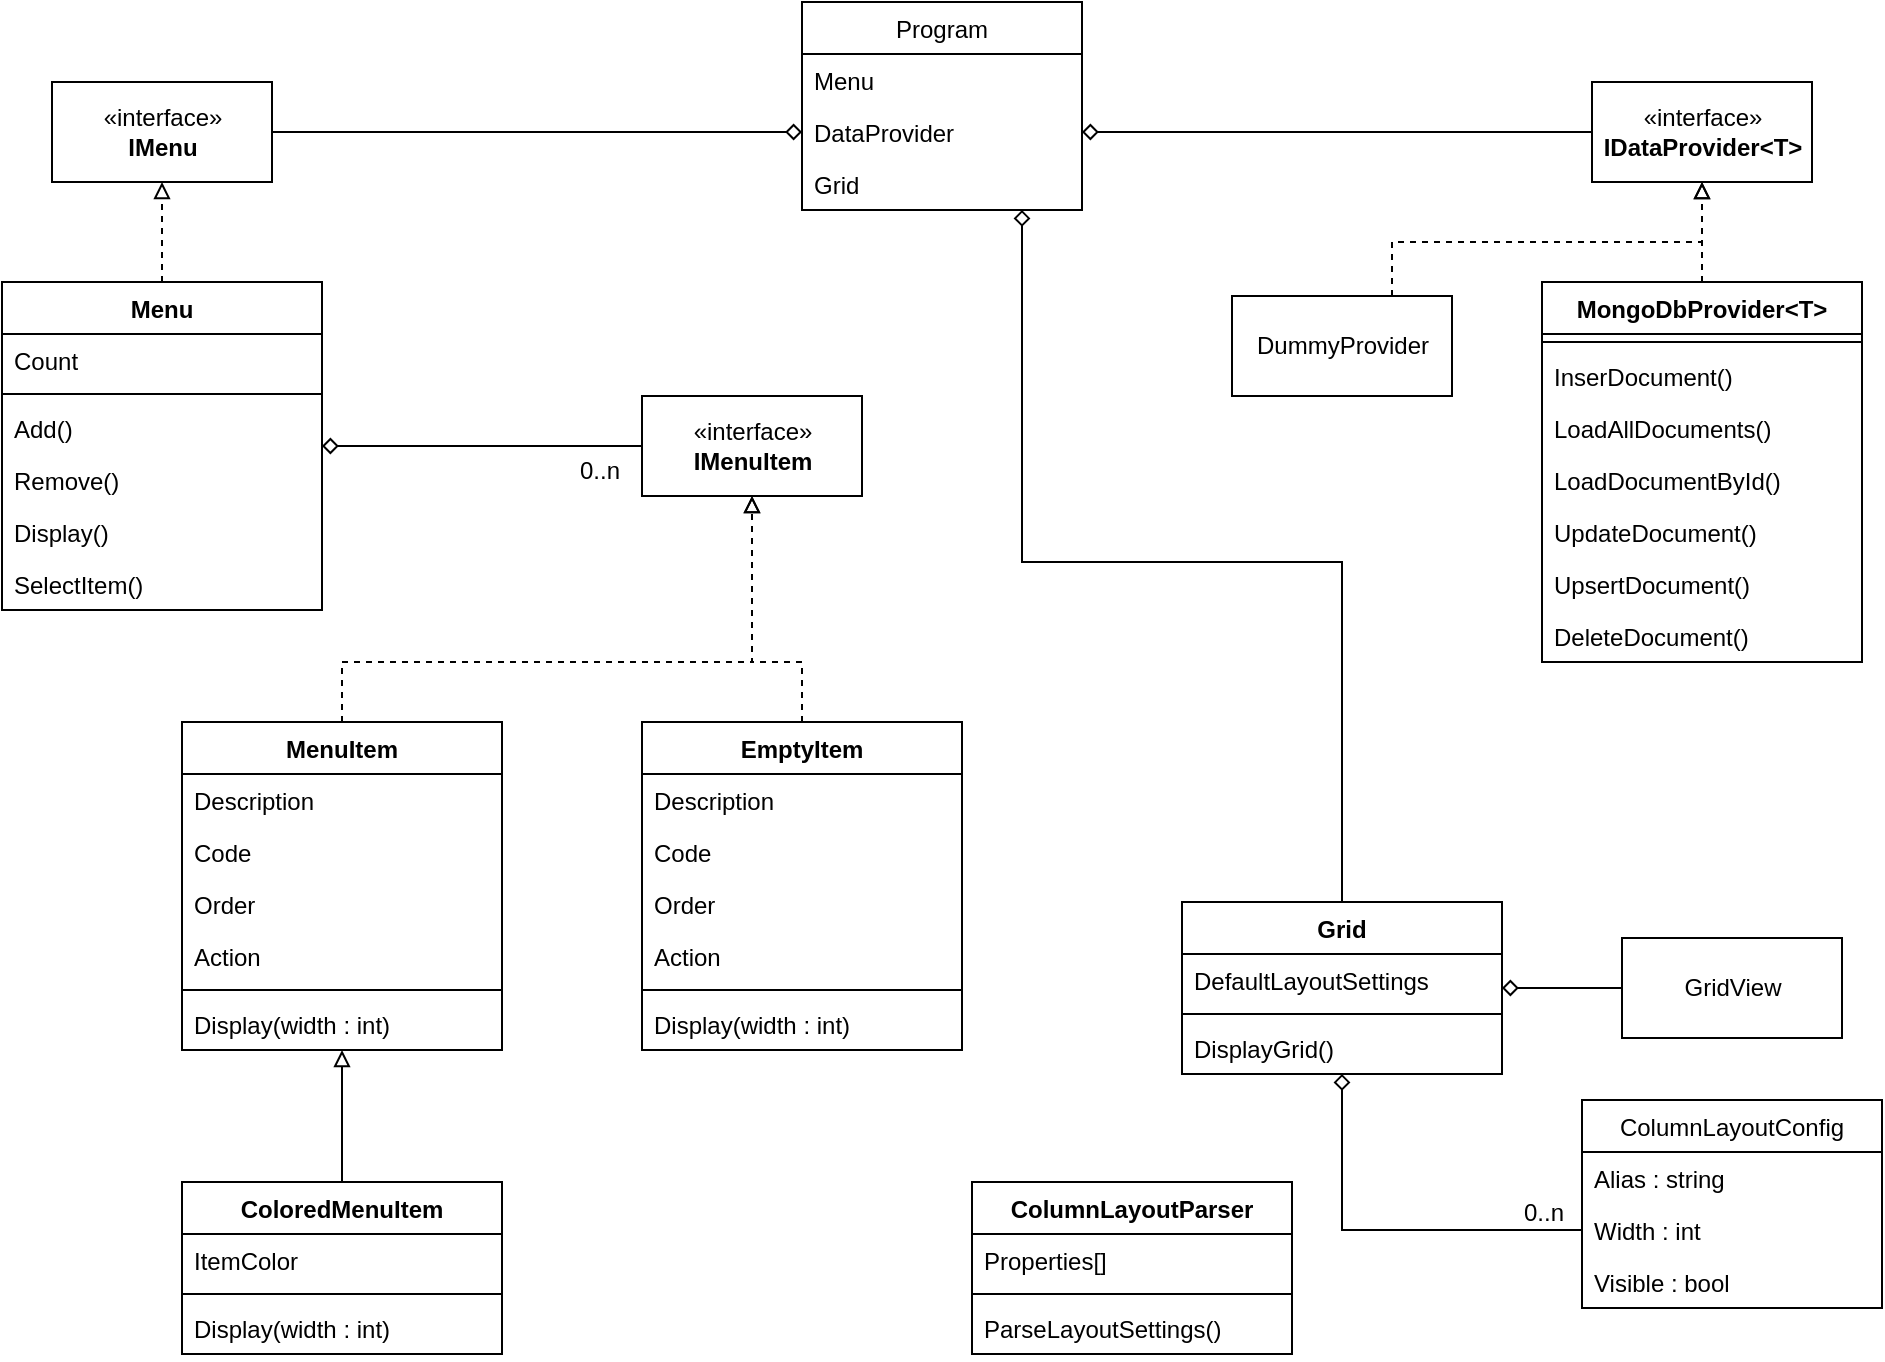 <mxfile version="13.9.9" type="device"><diagram id="TBnYsXyyxLHN0llDwh7w" name="Guestlist Manager"><mxGraphModel dx="1533" dy="883" grid="1" gridSize="10" guides="1" tooltips="1" connect="1" arrows="1" fold="1" page="1" pageScale="1" pageWidth="1169" pageHeight="827" math="0" shadow="0"><root><mxCell id="NJ34O94P0ibLzQM1f-5Z-0"/><mxCell id="NJ34O94P0ibLzQM1f-5Z-1" parent="NJ34O94P0ibLzQM1f-5Z-0"/><mxCell id="NJ34O94P0ibLzQM1f-5Z-7" style="edgeStyle=orthogonalEdgeStyle;rounded=0;orthogonalLoop=1;jettySize=auto;html=1;dashed=1;endArrow=block;endFill=0;" edge="1" parent="NJ34O94P0ibLzQM1f-5Z-1" source="NJ34O94P0ibLzQM1f-5Z-2" target="NJ34O94P0ibLzQM1f-5Z-6"><mxGeometry relative="1" as="geometry"/></mxCell><mxCell id="NJ34O94P0ibLzQM1f-5Z-2" value="MongoDbProvider&lt;T&gt;" style="swimlane;fontStyle=1;align=center;verticalAlign=top;childLayout=stackLayout;horizontal=1;startSize=26;horizontalStack=0;resizeParent=1;resizeParentMax=0;resizeLast=0;collapsible=1;marginBottom=0;" vertex="1" parent="NJ34O94P0ibLzQM1f-5Z-1"><mxGeometry x="870" y="210" width="160" height="190" as="geometry"/></mxCell><mxCell id="NJ34O94P0ibLzQM1f-5Z-4" value="" style="line;strokeWidth=1;fillColor=none;align=left;verticalAlign=middle;spacingTop=-1;spacingLeft=3;spacingRight=3;rotatable=0;labelPosition=right;points=[];portConstraint=eastwest;" vertex="1" parent="NJ34O94P0ibLzQM1f-5Z-2"><mxGeometry y="26" width="160" height="8" as="geometry"/></mxCell><mxCell id="NJ34O94P0ibLzQM1f-5Z-8" value="InserDocument()" style="text;strokeColor=none;fillColor=none;align=left;verticalAlign=top;spacingLeft=4;spacingRight=4;overflow=hidden;rotatable=0;points=[[0,0.5],[1,0.5]];portConstraint=eastwest;" vertex="1" parent="NJ34O94P0ibLzQM1f-5Z-2"><mxGeometry y="34" width="160" height="26" as="geometry"/></mxCell><mxCell id="NJ34O94P0ibLzQM1f-5Z-5" value="LoadAllDocuments()" style="text;strokeColor=none;fillColor=none;align=left;verticalAlign=top;spacingLeft=4;spacingRight=4;overflow=hidden;rotatable=0;points=[[0,0.5],[1,0.5]];portConstraint=eastwest;" vertex="1" parent="NJ34O94P0ibLzQM1f-5Z-2"><mxGeometry y="60" width="160" height="26" as="geometry"/></mxCell><mxCell id="NJ34O94P0ibLzQM1f-5Z-9" value="LoadDocumentById()" style="text;strokeColor=none;fillColor=none;align=left;verticalAlign=top;spacingLeft=4;spacingRight=4;overflow=hidden;rotatable=0;points=[[0,0.5],[1,0.5]];portConstraint=eastwest;" vertex="1" parent="NJ34O94P0ibLzQM1f-5Z-2"><mxGeometry y="86" width="160" height="26" as="geometry"/></mxCell><mxCell id="NJ34O94P0ibLzQM1f-5Z-10" value="UpdateDocument()" style="text;strokeColor=none;fillColor=none;align=left;verticalAlign=top;spacingLeft=4;spacingRight=4;overflow=hidden;rotatable=0;points=[[0,0.5],[1,0.5]];portConstraint=eastwest;" vertex="1" parent="NJ34O94P0ibLzQM1f-5Z-2"><mxGeometry y="112" width="160" height="26" as="geometry"/></mxCell><mxCell id="NJ34O94P0ibLzQM1f-5Z-11" value="UpsertDocument()" style="text;strokeColor=none;fillColor=none;align=left;verticalAlign=top;spacingLeft=4;spacingRight=4;overflow=hidden;rotatable=0;points=[[0,0.5],[1,0.5]];portConstraint=eastwest;" vertex="1" parent="NJ34O94P0ibLzQM1f-5Z-2"><mxGeometry y="138" width="160" height="26" as="geometry"/></mxCell><mxCell id="NJ34O94P0ibLzQM1f-5Z-12" value="DeleteDocument()" style="text;strokeColor=none;fillColor=none;align=left;verticalAlign=top;spacingLeft=4;spacingRight=4;overflow=hidden;rotatable=0;points=[[0,0.5],[1,0.5]];portConstraint=eastwest;" vertex="1" parent="NJ34O94P0ibLzQM1f-5Z-2"><mxGeometry y="164" width="160" height="26" as="geometry"/></mxCell><mxCell id="NJ34O94P0ibLzQM1f-5Z-6" value="«interface»&lt;br&gt;&lt;b&gt;IDataProvider&amp;lt;T&amp;gt;&lt;/b&gt;" style="html=1;" vertex="1" parent="NJ34O94P0ibLzQM1f-5Z-1"><mxGeometry x="895" y="110" width="110" height="50" as="geometry"/></mxCell><mxCell id="NJ34O94P0ibLzQM1f-5Z-13" value="«interface»&lt;br&gt;&lt;b&gt;IMenuItem&lt;/b&gt;" style="html=1;" vertex="1" parent="NJ34O94P0ibLzQM1f-5Z-1"><mxGeometry x="420" y="267" width="110" height="50" as="geometry"/></mxCell><mxCell id="NJ34O94P0ibLzQM1f-5Z-27" style="edgeStyle=orthogonalEdgeStyle;rounded=0;orthogonalLoop=1;jettySize=auto;html=1;entryX=0.5;entryY=1;entryDx=0;entryDy=0;dashed=1;endArrow=block;endFill=0;" edge="1" parent="NJ34O94P0ibLzQM1f-5Z-1" source="NJ34O94P0ibLzQM1f-5Z-23" target="NJ34O94P0ibLzQM1f-5Z-13"><mxGeometry relative="1" as="geometry"><Array as="points"><mxPoint x="270" y="400"/><mxPoint x="475" y="400"/></Array></mxGeometry></mxCell><mxCell id="NJ34O94P0ibLzQM1f-5Z-47" style="edgeStyle=orthogonalEdgeStyle;rounded=0;orthogonalLoop=1;jettySize=auto;html=1;entryX=0.5;entryY=0;entryDx=0;entryDy=0;endArrow=none;endFill=0;startArrow=block;startFill=0;" edge="1" parent="NJ34O94P0ibLzQM1f-5Z-1" source="NJ34O94P0ibLzQM1f-5Z-23" target="NJ34O94P0ibLzQM1f-5Z-39"><mxGeometry relative="1" as="geometry"/></mxCell><mxCell id="NJ34O94P0ibLzQM1f-5Z-23" value="MenuItem" style="swimlane;fontStyle=1;align=center;verticalAlign=top;childLayout=stackLayout;horizontal=1;startSize=26;horizontalStack=0;resizeParent=1;resizeParentMax=0;resizeLast=0;collapsible=1;marginBottom=0;" vertex="1" parent="NJ34O94P0ibLzQM1f-5Z-1"><mxGeometry x="190" y="430" width="160" height="164" as="geometry"/></mxCell><mxCell id="NJ34O94P0ibLzQM1f-5Z-24" value="Description" style="text;strokeColor=none;fillColor=none;align=left;verticalAlign=top;spacingLeft=4;spacingRight=4;overflow=hidden;rotatable=0;points=[[0,0.5],[1,0.5]];portConstraint=eastwest;" vertex="1" parent="NJ34O94P0ibLzQM1f-5Z-23"><mxGeometry y="26" width="160" height="26" as="geometry"/></mxCell><mxCell id="NJ34O94P0ibLzQM1f-5Z-28" value="Code" style="text;strokeColor=none;fillColor=none;align=left;verticalAlign=top;spacingLeft=4;spacingRight=4;overflow=hidden;rotatable=0;points=[[0,0.5],[1,0.5]];portConstraint=eastwest;" vertex="1" parent="NJ34O94P0ibLzQM1f-5Z-23"><mxGeometry y="52" width="160" height="26" as="geometry"/></mxCell><mxCell id="NJ34O94P0ibLzQM1f-5Z-29" value="Order" style="text;strokeColor=none;fillColor=none;align=left;verticalAlign=top;spacingLeft=4;spacingRight=4;overflow=hidden;rotatable=0;points=[[0,0.5],[1,0.5]];portConstraint=eastwest;" vertex="1" parent="NJ34O94P0ibLzQM1f-5Z-23"><mxGeometry y="78" width="160" height="26" as="geometry"/></mxCell><mxCell id="NJ34O94P0ibLzQM1f-5Z-30" value="Action" style="text;strokeColor=none;fillColor=none;align=left;verticalAlign=top;spacingLeft=4;spacingRight=4;overflow=hidden;rotatable=0;points=[[0,0.5],[1,0.5]];portConstraint=eastwest;" vertex="1" parent="NJ34O94P0ibLzQM1f-5Z-23"><mxGeometry y="104" width="160" height="26" as="geometry"/></mxCell><mxCell id="NJ34O94P0ibLzQM1f-5Z-25" value="" style="line;strokeWidth=1;fillColor=none;align=left;verticalAlign=middle;spacingTop=-1;spacingLeft=3;spacingRight=3;rotatable=0;labelPosition=right;points=[];portConstraint=eastwest;" vertex="1" parent="NJ34O94P0ibLzQM1f-5Z-23"><mxGeometry y="130" width="160" height="8" as="geometry"/></mxCell><mxCell id="NJ34O94P0ibLzQM1f-5Z-26" value="Display(width : int)" style="text;strokeColor=none;fillColor=none;align=left;verticalAlign=top;spacingLeft=4;spacingRight=4;overflow=hidden;rotatable=0;points=[[0,0.5],[1,0.5]];portConstraint=eastwest;" vertex="1" parent="NJ34O94P0ibLzQM1f-5Z-23"><mxGeometry y="138" width="160" height="26" as="geometry"/></mxCell><mxCell id="NJ34O94P0ibLzQM1f-5Z-38" style="edgeStyle=orthogonalEdgeStyle;rounded=0;orthogonalLoop=1;jettySize=auto;html=1;dashed=1;endArrow=block;endFill=0;" edge="1" parent="NJ34O94P0ibLzQM1f-5Z-1" source="NJ34O94P0ibLzQM1f-5Z-31" target="NJ34O94P0ibLzQM1f-5Z-13"><mxGeometry relative="1" as="geometry"><Array as="points"><mxPoint x="500" y="400"/><mxPoint x="475" y="400"/></Array></mxGeometry></mxCell><mxCell id="NJ34O94P0ibLzQM1f-5Z-31" value="EmptyItem" style="swimlane;fontStyle=1;align=center;verticalAlign=top;childLayout=stackLayout;horizontal=1;startSize=26;horizontalStack=0;resizeParent=1;resizeParentMax=0;resizeLast=0;collapsible=1;marginBottom=0;" vertex="1" parent="NJ34O94P0ibLzQM1f-5Z-1"><mxGeometry x="420" y="430" width="160" height="164" as="geometry"/></mxCell><mxCell id="NJ34O94P0ibLzQM1f-5Z-32" value="Description" style="text;strokeColor=none;fillColor=none;align=left;verticalAlign=top;spacingLeft=4;spacingRight=4;overflow=hidden;rotatable=0;points=[[0,0.5],[1,0.5]];portConstraint=eastwest;" vertex="1" parent="NJ34O94P0ibLzQM1f-5Z-31"><mxGeometry y="26" width="160" height="26" as="geometry"/></mxCell><mxCell id="NJ34O94P0ibLzQM1f-5Z-33" value="Code" style="text;strokeColor=none;fillColor=none;align=left;verticalAlign=top;spacingLeft=4;spacingRight=4;overflow=hidden;rotatable=0;points=[[0,0.5],[1,0.5]];portConstraint=eastwest;" vertex="1" parent="NJ34O94P0ibLzQM1f-5Z-31"><mxGeometry y="52" width="160" height="26" as="geometry"/></mxCell><mxCell id="NJ34O94P0ibLzQM1f-5Z-34" value="Order" style="text;strokeColor=none;fillColor=none;align=left;verticalAlign=top;spacingLeft=4;spacingRight=4;overflow=hidden;rotatable=0;points=[[0,0.5],[1,0.5]];portConstraint=eastwest;" vertex="1" parent="NJ34O94P0ibLzQM1f-5Z-31"><mxGeometry y="78" width="160" height="26" as="geometry"/></mxCell><mxCell id="NJ34O94P0ibLzQM1f-5Z-35" value="Action" style="text;strokeColor=none;fillColor=none;align=left;verticalAlign=top;spacingLeft=4;spacingRight=4;overflow=hidden;rotatable=0;points=[[0,0.5],[1,0.5]];portConstraint=eastwest;" vertex="1" parent="NJ34O94P0ibLzQM1f-5Z-31"><mxGeometry y="104" width="160" height="26" as="geometry"/></mxCell><mxCell id="NJ34O94P0ibLzQM1f-5Z-36" value="" style="line;strokeWidth=1;fillColor=none;align=left;verticalAlign=middle;spacingTop=-1;spacingLeft=3;spacingRight=3;rotatable=0;labelPosition=right;points=[];portConstraint=eastwest;" vertex="1" parent="NJ34O94P0ibLzQM1f-5Z-31"><mxGeometry y="130" width="160" height="8" as="geometry"/></mxCell><mxCell id="NJ34O94P0ibLzQM1f-5Z-37" value="Display(width : int)" style="text;strokeColor=none;fillColor=none;align=left;verticalAlign=top;spacingLeft=4;spacingRight=4;overflow=hidden;rotatable=0;points=[[0,0.5],[1,0.5]];portConstraint=eastwest;" vertex="1" parent="NJ34O94P0ibLzQM1f-5Z-31"><mxGeometry y="138" width="160" height="26" as="geometry"/></mxCell><mxCell id="NJ34O94P0ibLzQM1f-5Z-39" value="ColoredMenuItem" style="swimlane;fontStyle=1;align=center;verticalAlign=top;childLayout=stackLayout;horizontal=1;startSize=26;horizontalStack=0;resizeParent=1;resizeParentMax=0;resizeLast=0;collapsible=1;marginBottom=0;" vertex="1" parent="NJ34O94P0ibLzQM1f-5Z-1"><mxGeometry x="190" y="660" width="160" height="86" as="geometry"/></mxCell><mxCell id="yLgzgN4iTziZqilcRCM_-3" value="ItemColor" style="text;strokeColor=none;fillColor=none;align=left;verticalAlign=top;spacingLeft=4;spacingRight=4;overflow=hidden;rotatable=0;points=[[0,0.5],[1,0.5]];portConstraint=eastwest;" vertex="1" parent="NJ34O94P0ibLzQM1f-5Z-39"><mxGeometry y="26" width="160" height="26" as="geometry"/></mxCell><mxCell id="NJ34O94P0ibLzQM1f-5Z-44" value="" style="line;strokeWidth=1;fillColor=none;align=left;verticalAlign=middle;spacingTop=-1;spacingLeft=3;spacingRight=3;rotatable=0;labelPosition=right;points=[];portConstraint=eastwest;" vertex="1" parent="NJ34O94P0ibLzQM1f-5Z-39"><mxGeometry y="52" width="160" height="8" as="geometry"/></mxCell><mxCell id="NJ34O94P0ibLzQM1f-5Z-45" value="Display(width : int)" style="text;strokeColor=none;fillColor=none;align=left;verticalAlign=top;spacingLeft=4;spacingRight=4;overflow=hidden;rotatable=0;points=[[0,0.5],[1,0.5]];portConstraint=eastwest;" vertex="1" parent="NJ34O94P0ibLzQM1f-5Z-39"><mxGeometry y="60" width="160" height="26" as="geometry"/></mxCell><mxCell id="NJ34O94P0ibLzQM1f-5Z-55" style="edgeStyle=orthogonalEdgeStyle;rounded=0;orthogonalLoop=1;jettySize=auto;html=1;entryX=0;entryY=0.5;entryDx=0;entryDy=0;startArrow=diamond;startFill=0;endArrow=none;endFill=0;" edge="1" parent="NJ34O94P0ibLzQM1f-5Z-1" source="NJ34O94P0ibLzQM1f-5Z-48" target="NJ34O94P0ibLzQM1f-5Z-13"><mxGeometry relative="1" as="geometry"/></mxCell><mxCell id="yLgzgN4iTziZqilcRCM_-2" style="edgeStyle=orthogonalEdgeStyle;rounded=0;orthogonalLoop=1;jettySize=auto;html=1;entryX=0.5;entryY=1;entryDx=0;entryDy=0;startArrow=none;startFill=0;endArrow=block;endFill=0;dashed=1;" edge="1" parent="NJ34O94P0ibLzQM1f-5Z-1" source="NJ34O94P0ibLzQM1f-5Z-48" target="yLgzgN4iTziZqilcRCM_-1"><mxGeometry relative="1" as="geometry"/></mxCell><mxCell id="NJ34O94P0ibLzQM1f-5Z-48" value="Menu" style="swimlane;fontStyle=1;align=center;verticalAlign=top;childLayout=stackLayout;horizontal=1;startSize=26;horizontalStack=0;resizeParent=1;resizeParentMax=0;resizeLast=0;collapsible=1;marginBottom=0;" vertex="1" parent="NJ34O94P0ibLzQM1f-5Z-1"><mxGeometry x="100" y="210" width="160" height="164" as="geometry"/></mxCell><mxCell id="NJ34O94P0ibLzQM1f-5Z-49" value="Count" style="text;strokeColor=none;fillColor=none;align=left;verticalAlign=top;spacingLeft=4;spacingRight=4;overflow=hidden;rotatable=0;points=[[0,0.5],[1,0.5]];portConstraint=eastwest;" vertex="1" parent="NJ34O94P0ibLzQM1f-5Z-48"><mxGeometry y="26" width="160" height="26" as="geometry"/></mxCell><mxCell id="NJ34O94P0ibLzQM1f-5Z-50" value="" style="line;strokeWidth=1;fillColor=none;align=left;verticalAlign=middle;spacingTop=-1;spacingLeft=3;spacingRight=3;rotatable=0;labelPosition=right;points=[];portConstraint=eastwest;" vertex="1" parent="NJ34O94P0ibLzQM1f-5Z-48"><mxGeometry y="52" width="160" height="8" as="geometry"/></mxCell><mxCell id="NJ34O94P0ibLzQM1f-5Z-51" value="Add()" style="text;strokeColor=none;fillColor=none;align=left;verticalAlign=top;spacingLeft=4;spacingRight=4;overflow=hidden;rotatable=0;points=[[0,0.5],[1,0.5]];portConstraint=eastwest;" vertex="1" parent="NJ34O94P0ibLzQM1f-5Z-48"><mxGeometry y="60" width="160" height="26" as="geometry"/></mxCell><mxCell id="NJ34O94P0ibLzQM1f-5Z-52" value="Remove()" style="text;strokeColor=none;fillColor=none;align=left;verticalAlign=top;spacingLeft=4;spacingRight=4;overflow=hidden;rotatable=0;points=[[0,0.5],[1,0.5]];portConstraint=eastwest;" vertex="1" parent="NJ34O94P0ibLzQM1f-5Z-48"><mxGeometry y="86" width="160" height="26" as="geometry"/></mxCell><mxCell id="NJ34O94P0ibLzQM1f-5Z-53" value="Display()" style="text;strokeColor=none;fillColor=none;align=left;verticalAlign=top;spacingLeft=4;spacingRight=4;overflow=hidden;rotatable=0;points=[[0,0.5],[1,0.5]];portConstraint=eastwest;" vertex="1" parent="NJ34O94P0ibLzQM1f-5Z-48"><mxGeometry y="112" width="160" height="26" as="geometry"/></mxCell><mxCell id="NJ34O94P0ibLzQM1f-5Z-54" value="SelectItem()" style="text;strokeColor=none;fillColor=none;align=left;verticalAlign=top;spacingLeft=4;spacingRight=4;overflow=hidden;rotatable=0;points=[[0,0.5],[1,0.5]];portConstraint=eastwest;" vertex="1" parent="NJ34O94P0ibLzQM1f-5Z-48"><mxGeometry y="138" width="160" height="26" as="geometry"/></mxCell><mxCell id="yLgzgN4iTziZqilcRCM_-0" value="0..n" style="resizable=0;align=left;verticalAlign=bottom;labelBackgroundColor=none;fontSize=12;" connectable="0" vertex="1" parent="NJ34O94P0ibLzQM1f-5Z-1"><mxGeometry x="391" y="311.997" as="geometry"><mxPoint x="-4" y="1" as="offset"/></mxGeometry></mxCell><mxCell id="yLgzgN4iTziZqilcRCM_-1" value="«interface»&lt;br&gt;&lt;b&gt;IMenu&lt;/b&gt;" style="html=1;" vertex="1" parent="NJ34O94P0ibLzQM1f-5Z-1"><mxGeometry x="125" y="110" width="110" height="50" as="geometry"/></mxCell><mxCell id="lP4t6AtHPEYcW8YF6Eiw-27" style="edgeStyle=orthogonalEdgeStyle;rounded=0;orthogonalLoop=1;jettySize=auto;html=1;entryX=0.5;entryY=0;entryDx=0;entryDy=0;startArrow=diamond;startFill=0;endArrow=none;endFill=0;" edge="1" parent="NJ34O94P0ibLzQM1f-5Z-1" source="lP4t6AtHPEYcW8YF6Eiw-0" target="lP4t6AtHPEYcW8YF6Eiw-6"><mxGeometry relative="1" as="geometry"><Array as="points"><mxPoint x="610" y="350"/><mxPoint x="770" y="350"/></Array></mxGeometry></mxCell><mxCell id="lP4t6AtHPEYcW8YF6Eiw-0" value="Program" style="swimlane;fontStyle=0;childLayout=stackLayout;horizontal=1;startSize=26;fillColor=none;horizontalStack=0;resizeParent=1;resizeParentMax=0;resizeLast=0;collapsible=1;marginBottom=0;" vertex="1" parent="NJ34O94P0ibLzQM1f-5Z-1"><mxGeometry x="500" y="70" width="140" height="104" as="geometry"/></mxCell><mxCell id="lP4t6AtHPEYcW8YF6Eiw-1" value="Menu" style="text;strokeColor=none;fillColor=none;align=left;verticalAlign=top;spacingLeft=4;spacingRight=4;overflow=hidden;rotatable=0;points=[[0,0.5],[1,0.5]];portConstraint=eastwest;" vertex="1" parent="lP4t6AtHPEYcW8YF6Eiw-0"><mxGeometry y="26" width="140" height="26" as="geometry"/></mxCell><mxCell id="lP4t6AtHPEYcW8YF6Eiw-2" value="DataProvider" style="text;strokeColor=none;fillColor=none;align=left;verticalAlign=top;spacingLeft=4;spacingRight=4;overflow=hidden;rotatable=0;points=[[0,0.5],[1,0.5]];portConstraint=eastwest;" vertex="1" parent="lP4t6AtHPEYcW8YF6Eiw-0"><mxGeometry y="52" width="140" height="26" as="geometry"/></mxCell><mxCell id="lP4t6AtHPEYcW8YF6Eiw-3" value="Grid" style="text;strokeColor=none;fillColor=none;align=left;verticalAlign=top;spacingLeft=4;spacingRight=4;overflow=hidden;rotatable=0;points=[[0,0.5],[1,0.5]];portConstraint=eastwest;" vertex="1" parent="lP4t6AtHPEYcW8YF6Eiw-0"><mxGeometry y="78" width="140" height="26" as="geometry"/></mxCell><mxCell id="lP4t6AtHPEYcW8YF6Eiw-4" style="edgeStyle=orthogonalEdgeStyle;rounded=0;orthogonalLoop=1;jettySize=auto;html=1;entryX=0;entryY=0.5;entryDx=0;entryDy=0;startArrow=diamond;startFill=0;endArrow=none;endFill=0;" edge="1" parent="NJ34O94P0ibLzQM1f-5Z-1" source="lP4t6AtHPEYcW8YF6Eiw-2" target="NJ34O94P0ibLzQM1f-5Z-6"><mxGeometry relative="1" as="geometry"/></mxCell><mxCell id="lP4t6AtHPEYcW8YF6Eiw-5" style="edgeStyle=orthogonalEdgeStyle;rounded=0;orthogonalLoop=1;jettySize=auto;html=1;entryX=1;entryY=0.5;entryDx=0;entryDy=0;startArrow=diamond;startFill=0;endArrow=none;endFill=0;" edge="1" parent="NJ34O94P0ibLzQM1f-5Z-1" source="lP4t6AtHPEYcW8YF6Eiw-2" target="yLgzgN4iTziZqilcRCM_-1"><mxGeometry relative="1" as="geometry"/></mxCell><mxCell id="lP4t6AtHPEYcW8YF6Eiw-11" style="edgeStyle=orthogonalEdgeStyle;rounded=0;orthogonalLoop=1;jettySize=auto;html=1;entryX=0;entryY=0.5;entryDx=0;entryDy=0;startArrow=diamond;startFill=0;endArrow=none;endFill=0;" edge="1" parent="NJ34O94P0ibLzQM1f-5Z-1" source="lP4t6AtHPEYcW8YF6Eiw-6" target="lP4t6AtHPEYcW8YF6Eiw-10"><mxGeometry relative="1" as="geometry"/></mxCell><mxCell id="lP4t6AtHPEYcW8YF6Eiw-21" style="edgeStyle=orthogonalEdgeStyle;rounded=0;orthogonalLoop=1;jettySize=auto;html=1;entryX=0;entryY=0.5;entryDx=0;entryDy=0;startArrow=diamond;startFill=0;endArrow=none;endFill=0;" edge="1" parent="NJ34O94P0ibLzQM1f-5Z-1" source="lP4t6AtHPEYcW8YF6Eiw-6" target="lP4t6AtHPEYcW8YF6Eiw-19"><mxGeometry relative="1" as="geometry"/></mxCell><mxCell id="lP4t6AtHPEYcW8YF6Eiw-6" value="Grid" style="swimlane;fontStyle=1;align=center;verticalAlign=top;childLayout=stackLayout;horizontal=1;startSize=26;horizontalStack=0;resizeParent=1;resizeParentMax=0;resizeLast=0;collapsible=1;marginBottom=0;" vertex="1" parent="NJ34O94P0ibLzQM1f-5Z-1"><mxGeometry x="690" y="520" width="160" height="86" as="geometry"/></mxCell><mxCell id="lP4t6AtHPEYcW8YF6Eiw-12" value="DefaultLayoutSettings" style="text;strokeColor=none;fillColor=none;align=left;verticalAlign=top;spacingLeft=4;spacingRight=4;overflow=hidden;rotatable=0;points=[[0,0.5],[1,0.5]];portConstraint=eastwest;" vertex="1" parent="lP4t6AtHPEYcW8YF6Eiw-6"><mxGeometry y="26" width="160" height="26" as="geometry"/></mxCell><mxCell id="lP4t6AtHPEYcW8YF6Eiw-8" value="" style="line;strokeWidth=1;fillColor=none;align=left;verticalAlign=middle;spacingTop=-1;spacingLeft=3;spacingRight=3;rotatable=0;labelPosition=right;points=[];portConstraint=eastwest;" vertex="1" parent="lP4t6AtHPEYcW8YF6Eiw-6"><mxGeometry y="52" width="160" height="8" as="geometry"/></mxCell><mxCell id="lP4t6AtHPEYcW8YF6Eiw-9" value="DisplayGrid()" style="text;strokeColor=none;fillColor=none;align=left;verticalAlign=top;spacingLeft=4;spacingRight=4;overflow=hidden;rotatable=0;points=[[0,0.5],[1,0.5]];portConstraint=eastwest;" vertex="1" parent="lP4t6AtHPEYcW8YF6Eiw-6"><mxGeometry y="60" width="160" height="26" as="geometry"/></mxCell><mxCell id="lP4t6AtHPEYcW8YF6Eiw-10" value="GridView" style="html=1;" vertex="1" parent="NJ34O94P0ibLzQM1f-5Z-1"><mxGeometry x="910" y="538" width="110" height="50" as="geometry"/></mxCell><mxCell id="lP4t6AtHPEYcW8YF6Eiw-17" value="ColumnLayoutConfig" style="swimlane;fontStyle=0;childLayout=stackLayout;horizontal=1;startSize=26;fillColor=none;horizontalStack=0;resizeParent=1;resizeParentMax=0;resizeLast=0;collapsible=1;marginBottom=0;" vertex="1" parent="NJ34O94P0ibLzQM1f-5Z-1"><mxGeometry x="890" y="619" width="150" height="104" as="geometry"/></mxCell><mxCell id="lP4t6AtHPEYcW8YF6Eiw-18" value="Alias : string" style="text;strokeColor=none;fillColor=none;align=left;verticalAlign=top;spacingLeft=4;spacingRight=4;overflow=hidden;rotatable=0;points=[[0,0.5],[1,0.5]];portConstraint=eastwest;" vertex="1" parent="lP4t6AtHPEYcW8YF6Eiw-17"><mxGeometry y="26" width="150" height="26" as="geometry"/></mxCell><mxCell id="lP4t6AtHPEYcW8YF6Eiw-19" value="Width : int" style="text;strokeColor=none;fillColor=none;align=left;verticalAlign=top;spacingLeft=4;spacingRight=4;overflow=hidden;rotatable=0;points=[[0,0.5],[1,0.5]];portConstraint=eastwest;" vertex="1" parent="lP4t6AtHPEYcW8YF6Eiw-17"><mxGeometry y="52" width="150" height="26" as="geometry"/></mxCell><mxCell id="lP4t6AtHPEYcW8YF6Eiw-20" value="Visible : bool" style="text;strokeColor=none;fillColor=none;align=left;verticalAlign=top;spacingLeft=4;spacingRight=4;overflow=hidden;rotatable=0;points=[[0,0.5],[1,0.5]];portConstraint=eastwest;" vertex="1" parent="lP4t6AtHPEYcW8YF6Eiw-17"><mxGeometry y="78" width="150" height="26" as="geometry"/></mxCell><mxCell id="lP4t6AtHPEYcW8YF6Eiw-22" value="0..n" style="resizable=0;align=left;verticalAlign=bottom;labelBackgroundColor=none;fontSize=12;" connectable="0" vertex="1" parent="NJ34O94P0ibLzQM1f-5Z-1"><mxGeometry x="863" y="682.997" as="geometry"><mxPoint x="-4" y="1" as="offset"/></mxGeometry></mxCell><mxCell id="lP4t6AtHPEYcW8YF6Eiw-23" value="ColumnLayoutParser" style="swimlane;fontStyle=1;align=center;verticalAlign=top;childLayout=stackLayout;horizontal=1;startSize=26;horizontalStack=0;resizeParent=1;resizeParentMax=0;resizeLast=0;collapsible=1;marginBottom=0;" vertex="1" parent="NJ34O94P0ibLzQM1f-5Z-1"><mxGeometry x="585" y="660" width="160" height="86" as="geometry"/></mxCell><mxCell id="lP4t6AtHPEYcW8YF6Eiw-24" value="Properties[]" style="text;strokeColor=none;fillColor=none;align=left;verticalAlign=top;spacingLeft=4;spacingRight=4;overflow=hidden;rotatable=0;points=[[0,0.5],[1,0.5]];portConstraint=eastwest;" vertex="1" parent="lP4t6AtHPEYcW8YF6Eiw-23"><mxGeometry y="26" width="160" height="26" as="geometry"/></mxCell><mxCell id="lP4t6AtHPEYcW8YF6Eiw-25" value="" style="line;strokeWidth=1;fillColor=none;align=left;verticalAlign=middle;spacingTop=-1;spacingLeft=3;spacingRight=3;rotatable=0;labelPosition=right;points=[];portConstraint=eastwest;" vertex="1" parent="lP4t6AtHPEYcW8YF6Eiw-23"><mxGeometry y="52" width="160" height="8" as="geometry"/></mxCell><mxCell id="lP4t6AtHPEYcW8YF6Eiw-26" value="ParseLayoutSettings()" style="text;strokeColor=none;fillColor=none;align=left;verticalAlign=top;spacingLeft=4;spacingRight=4;overflow=hidden;rotatable=0;points=[[0,0.5],[1,0.5]];portConstraint=eastwest;" vertex="1" parent="lP4t6AtHPEYcW8YF6Eiw-23"><mxGeometry y="60" width="160" height="26" as="geometry"/></mxCell><mxCell id="lP4t6AtHPEYcW8YF6Eiw-29" style="edgeStyle=orthogonalEdgeStyle;rounded=0;orthogonalLoop=1;jettySize=auto;html=1;entryX=0.5;entryY=1;entryDx=0;entryDy=0;startArrow=none;startFill=0;endArrow=block;endFill=0;dashed=1;" edge="1" parent="NJ34O94P0ibLzQM1f-5Z-1" source="lP4t6AtHPEYcW8YF6Eiw-28" target="NJ34O94P0ibLzQM1f-5Z-6"><mxGeometry relative="1" as="geometry"><Array as="points"><mxPoint x="795" y="190"/><mxPoint x="950" y="190"/></Array></mxGeometry></mxCell><mxCell id="lP4t6AtHPEYcW8YF6Eiw-28" value="DummyProvider" style="html=1;" vertex="1" parent="NJ34O94P0ibLzQM1f-5Z-1"><mxGeometry x="715" y="217" width="110" height="50" as="geometry"/></mxCell></root></mxGraphModel></diagram></mxfile>